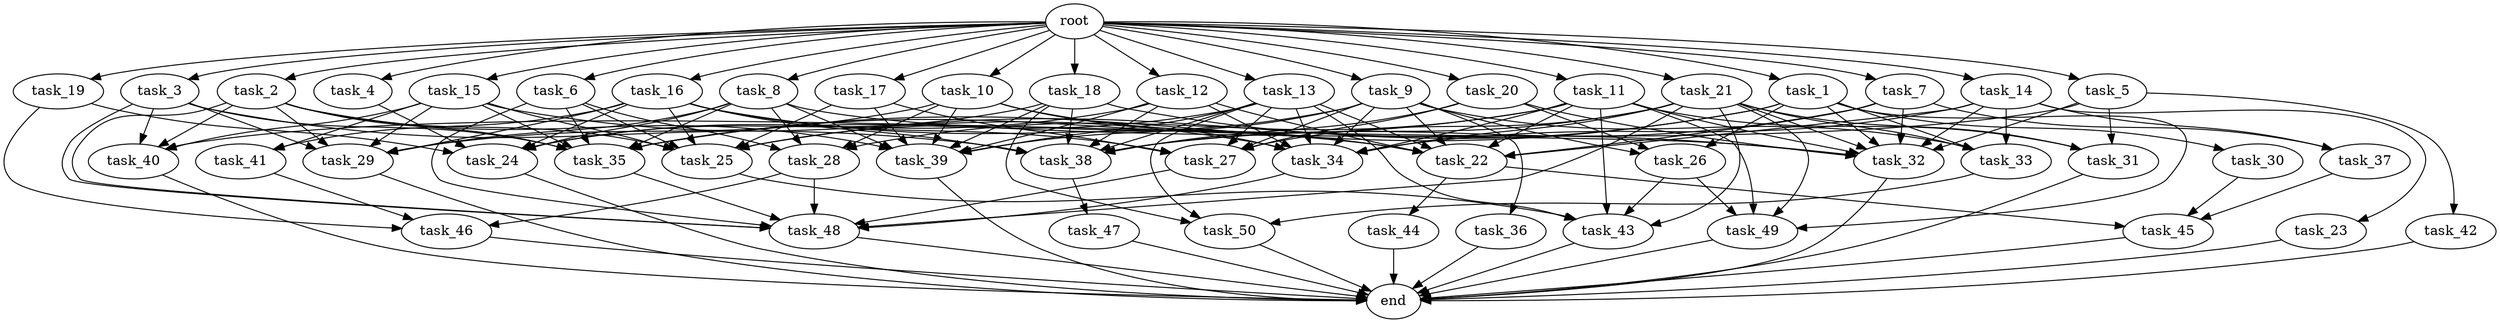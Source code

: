 digraph G {
  root [size="0.000000e+00"];
  task_1 [size="5.109920e+08"];
  task_2 [size="1.389220e+09"];
  task_3 [size="6.906724e+08"];
  task_4 [size="5.896324e+08"];
  task_5 [size="6.417042e+09"];
  task_6 [size="2.077733e+09"];
  task_7 [size="2.547579e+09"];
  task_8 [size="8.540227e+09"];
  task_9 [size="6.366240e+09"];
  task_10 [size="5.694371e+09"];
  task_11 [size="4.367204e+09"];
  task_12 [size="4.726025e+09"];
  task_13 [size="8.546925e+09"];
  task_14 [size="5.396401e+09"];
  task_15 [size="6.130728e+09"];
  task_16 [size="8.853267e+09"];
  task_17 [size="5.042961e+09"];
  task_18 [size="8.916494e+09"];
  task_19 [size="8.123749e+09"];
  task_20 [size="4.732070e+09"];
  task_21 [size="2.152969e+09"];
  task_22 [size="8.845770e+09"];
  task_23 [size="5.650153e+09"];
  task_24 [size="8.313633e+09"];
  task_25 [size="6.030609e+09"];
  task_26 [size="6.037126e+09"];
  task_27 [size="4.349683e+08"];
  task_28 [size="4.499772e+09"];
  task_29 [size="1.120109e+09"];
  task_30 [size="6.005541e+09"];
  task_31 [size="1.481234e+09"];
  task_32 [size="4.416602e+09"];
  task_33 [size="5.994944e+09"];
  task_34 [size="5.674025e+09"];
  task_35 [size="7.875336e+09"];
  task_36 [size="3.151267e+09"];
  task_37 [size="6.679907e+09"];
  task_38 [size="8.762538e+08"];
  task_39 [size="2.878946e+09"];
  task_40 [size="1.808416e+09"];
  task_41 [size="7.897917e+09"];
  task_42 [size="8.966329e+08"];
  task_43 [size="9.404185e+09"];
  task_44 [size="1.870544e+09"];
  task_45 [size="1.773576e+09"];
  task_46 [size="8.332500e+09"];
  task_47 [size="7.062275e+09"];
  task_48 [size="8.563893e+09"];
  task_49 [size="7.216724e+09"];
  task_50 [size="3.252700e+09"];
  end [size="0.000000e+00"];

  root -> task_1 [size="1.000000e-12"];
  root -> task_2 [size="1.000000e-12"];
  root -> task_3 [size="1.000000e-12"];
  root -> task_4 [size="1.000000e-12"];
  root -> task_5 [size="1.000000e-12"];
  root -> task_6 [size="1.000000e-12"];
  root -> task_7 [size="1.000000e-12"];
  root -> task_8 [size="1.000000e-12"];
  root -> task_9 [size="1.000000e-12"];
  root -> task_10 [size="1.000000e-12"];
  root -> task_11 [size="1.000000e-12"];
  root -> task_12 [size="1.000000e-12"];
  root -> task_13 [size="1.000000e-12"];
  root -> task_14 [size="1.000000e-12"];
  root -> task_15 [size="1.000000e-12"];
  root -> task_16 [size="1.000000e-12"];
  root -> task_17 [size="1.000000e-12"];
  root -> task_18 [size="1.000000e-12"];
  root -> task_19 [size="1.000000e-12"];
  root -> task_20 [size="1.000000e-12"];
  root -> task_21 [size="1.000000e-12"];
  task_1 -> task_25 [size="8.615155e+07"];
  task_1 -> task_26 [size="2.012375e+08"];
  task_1 -> task_30 [size="6.005541e+08"];
  task_1 -> task_32 [size="4.907336e+07"];
  task_1 -> task_33 [size="1.498736e+08"];
  task_1 -> task_35 [size="9.844170e+07"];
  task_1 -> task_49 [size="1.804181e+08"];
  task_2 -> task_25 [size="8.615155e+07"];
  task_2 -> task_29 [size="1.866849e+07"];
  task_2 -> task_35 [size="9.844170e+07"];
  task_2 -> task_39 [size="3.598683e+07"];
  task_2 -> task_40 [size="4.521041e+07"];
  task_2 -> task_48 [size="1.070487e+08"];
  task_3 -> task_29 [size="1.866849e+07"];
  task_3 -> task_35 [size="9.844170e+07"];
  task_3 -> task_38 [size="1.095317e+07"];
  task_3 -> task_40 [size="4.521041e+07"];
  task_3 -> task_48 [size="1.070487e+08"];
  task_4 -> task_24 [size="1.385605e+08"];
  task_5 -> task_31 [size="4.937447e+07"];
  task_5 -> task_32 [size="4.907336e+07"];
  task_5 -> task_40 [size="4.521041e+07"];
  task_5 -> task_42 [size="8.966329e+07"];
  task_6 -> task_25 [size="8.615155e+07"];
  task_6 -> task_28 [size="1.124943e+08"];
  task_6 -> task_35 [size="9.844170e+07"];
  task_6 -> task_48 [size="1.070487e+08"];
  task_7 -> task_22 [size="1.105721e+08"];
  task_7 -> task_32 [size="4.907336e+07"];
  task_7 -> task_37 [size="3.339954e+08"];
  task_7 -> task_38 [size="1.095317e+07"];
  task_8 -> task_24 [size="1.385605e+08"];
  task_8 -> task_28 [size="1.124943e+08"];
  task_8 -> task_29 [size="1.866849e+07"];
  task_8 -> task_32 [size="4.907336e+07"];
  task_8 -> task_35 [size="9.844170e+07"];
  task_8 -> task_39 [size="3.598683e+07"];
  task_9 -> task_22 [size="1.105721e+08"];
  task_9 -> task_25 [size="8.615155e+07"];
  task_9 -> task_26 [size="2.012375e+08"];
  task_9 -> task_27 [size="7.249471e+06"];
  task_9 -> task_33 [size="1.498736e+08"];
  task_9 -> task_34 [size="7.092532e+07"];
  task_9 -> task_36 [size="3.151267e+08"];
  task_9 -> task_39 [size="3.598683e+07"];
  task_10 -> task_22 [size="1.105721e+08"];
  task_10 -> task_28 [size="1.124943e+08"];
  task_10 -> task_29 [size="1.866849e+07"];
  task_10 -> task_34 [size="7.092532e+07"];
  task_10 -> task_39 [size="3.598683e+07"];
  task_11 -> task_22 [size="1.105721e+08"];
  task_11 -> task_28 [size="1.124943e+08"];
  task_11 -> task_31 [size="4.937447e+07"];
  task_11 -> task_32 [size="4.907336e+07"];
  task_11 -> task_34 [size="7.092532e+07"];
  task_11 -> task_35 [size="9.844170e+07"];
  task_11 -> task_43 [size="1.880837e+08"];
  task_11 -> task_49 [size="1.804181e+08"];
  task_12 -> task_22 [size="1.105721e+08"];
  task_12 -> task_24 [size="1.385605e+08"];
  task_12 -> task_34 [size="7.092532e+07"];
  task_12 -> task_38 [size="1.095317e+07"];
  task_12 -> task_39 [size="3.598683e+07"];
  task_13 -> task_22 [size="1.105721e+08"];
  task_13 -> task_27 [size="7.249471e+06"];
  task_13 -> task_34 [size="7.092532e+07"];
  task_13 -> task_35 [size="9.844170e+07"];
  task_13 -> task_38 [size="1.095317e+07"];
  task_13 -> task_39 [size="3.598683e+07"];
  task_13 -> task_43 [size="1.880837e+08"];
  task_13 -> task_50 [size="1.084233e+08"];
  task_14 -> task_22 [size="1.105721e+08"];
  task_14 -> task_23 [size="5.650153e+08"];
  task_14 -> task_32 [size="4.907336e+07"];
  task_14 -> task_33 [size="1.498736e+08"];
  task_14 -> task_34 [size="7.092532e+07"];
  task_14 -> task_37 [size="3.339954e+08"];
  task_15 -> task_25 [size="8.615155e+07"];
  task_15 -> task_29 [size="1.866849e+07"];
  task_15 -> task_34 [size="7.092532e+07"];
  task_15 -> task_35 [size="9.844170e+07"];
  task_15 -> task_40 [size="4.521041e+07"];
  task_15 -> task_41 [size="3.948958e+08"];
  task_16 -> task_22 [size="1.105721e+08"];
  task_16 -> task_24 [size="1.385605e+08"];
  task_16 -> task_25 [size="8.615155e+07"];
  task_16 -> task_27 [size="7.249471e+06"];
  task_16 -> task_29 [size="1.866849e+07"];
  task_16 -> task_38 [size="1.095317e+07"];
  task_16 -> task_41 [size="3.948958e+08"];
  task_17 -> task_25 [size="8.615155e+07"];
  task_17 -> task_27 [size="7.249471e+06"];
  task_17 -> task_39 [size="3.598683e+07"];
  task_18 -> task_24 [size="1.385605e+08"];
  task_18 -> task_32 [size="4.907336e+07"];
  task_18 -> task_38 [size="1.095317e+07"];
  task_18 -> task_39 [size="3.598683e+07"];
  task_18 -> task_50 [size="1.084233e+08"];
  task_19 -> task_24 [size="1.385605e+08"];
  task_19 -> task_46 [size="2.777500e+08"];
  task_20 -> task_26 [size="2.012375e+08"];
  task_20 -> task_27 [size="7.249471e+06"];
  task_20 -> task_32 [size="4.907336e+07"];
  task_20 -> task_38 [size="1.095317e+07"];
  task_21 -> task_27 [size="7.249471e+06"];
  task_21 -> task_31 [size="4.937447e+07"];
  task_21 -> task_32 [size="4.907336e+07"];
  task_21 -> task_33 [size="1.498736e+08"];
  task_21 -> task_34 [size="7.092532e+07"];
  task_21 -> task_38 [size="1.095317e+07"];
  task_21 -> task_43 [size="1.880837e+08"];
  task_21 -> task_48 [size="1.070487e+08"];
  task_21 -> task_49 [size="1.804181e+08"];
  task_22 -> task_44 [size="1.870544e+08"];
  task_22 -> task_45 [size="5.911920e+07"];
  task_23 -> end [size="1.000000e-12"];
  task_24 -> end [size="1.000000e-12"];
  task_25 -> task_43 [size="1.880837e+08"];
  task_26 -> task_43 [size="1.880837e+08"];
  task_26 -> task_49 [size="1.804181e+08"];
  task_27 -> task_48 [size="1.070487e+08"];
  task_28 -> task_46 [size="2.777500e+08"];
  task_28 -> task_48 [size="1.070487e+08"];
  task_29 -> end [size="1.000000e-12"];
  task_30 -> task_45 [size="5.911920e+07"];
  task_31 -> end [size="1.000000e-12"];
  task_32 -> end [size="1.000000e-12"];
  task_33 -> task_50 [size="1.084233e+08"];
  task_34 -> task_48 [size="1.070487e+08"];
  task_35 -> task_48 [size="1.070487e+08"];
  task_36 -> end [size="1.000000e-12"];
  task_37 -> task_45 [size="5.911920e+07"];
  task_38 -> task_47 [size="7.062275e+08"];
  task_39 -> end [size="1.000000e-12"];
  task_40 -> end [size="1.000000e-12"];
  task_41 -> task_46 [size="2.777500e+08"];
  task_42 -> end [size="1.000000e-12"];
  task_43 -> end [size="1.000000e-12"];
  task_44 -> end [size="1.000000e-12"];
  task_45 -> end [size="1.000000e-12"];
  task_46 -> end [size="1.000000e-12"];
  task_47 -> end [size="1.000000e-12"];
  task_48 -> end [size="1.000000e-12"];
  task_49 -> end [size="1.000000e-12"];
  task_50 -> end [size="1.000000e-12"];
}
